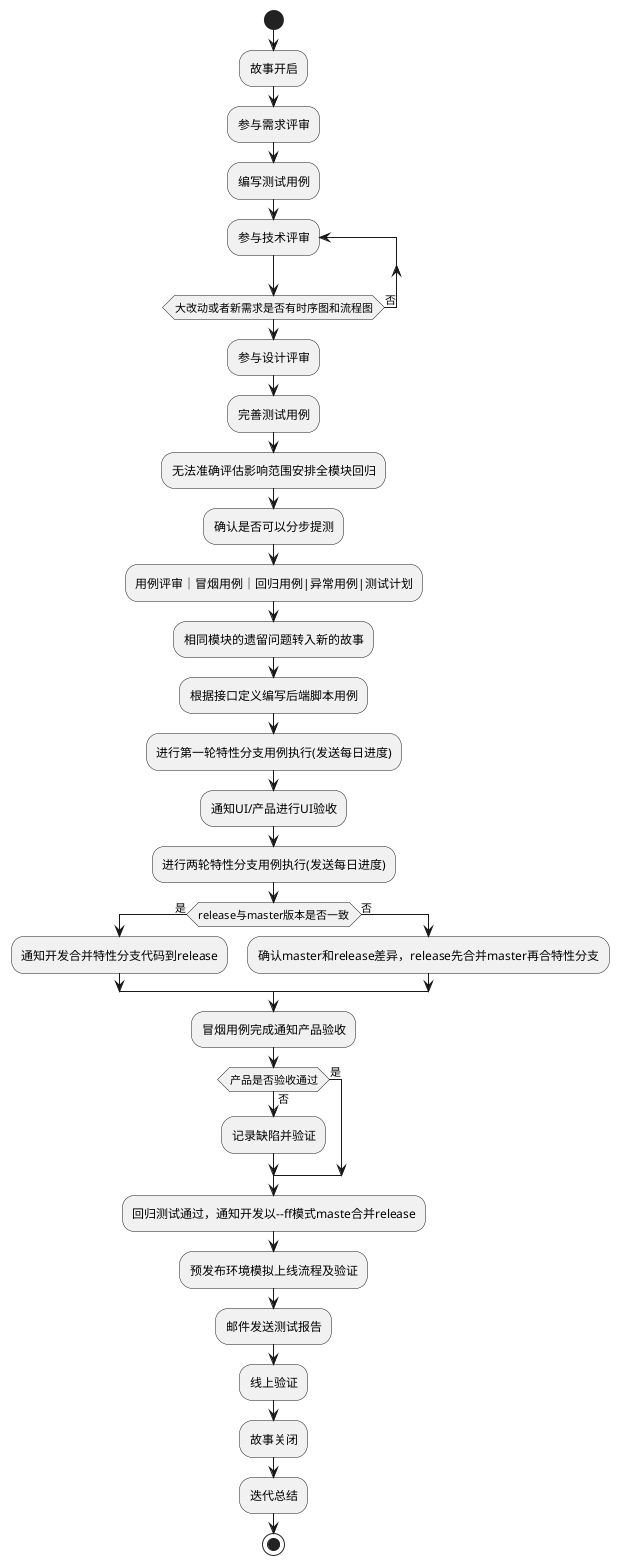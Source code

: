 @startuml
skinparam ConditionEndStyle hline
start
:故事开启;
:参与需求评审;
:编写测试用例;
repeat:参与技术评审
repeat while(大改动或者新需求是否有时序图和流程图) is (否)
:参与设计评审;
:完善测试用例;
:无法准确评估影响范围安排全模块回归;
:确认是否可以分步提测;
:用例评审｜冒烟用例｜回归用例|异常用例|测试计划;
:相同模块的遗留问题转入新的故事;
:根据接口定义编写后端脚本用例;
:进行第一轮特性分支用例执行(发送每日进度);
:通知UI/产品进行UI验收;
:进行两轮特性分支用例执行(发送每日进度);
if(release与master版本是否一致) then (是)
    :通知开发合并特性分支代码到release;
else(否)
    :确认master和release差异，release先合并master再合特性分支;
endif
:冒烟用例完成通知产品验收;
if(产品是否验收通过) then(否)
    :记录缺陷并验证;
else(是)  
endif
:回归测试通过，通知开发以--ff模式maste合并release;
:预发布环境模拟上线流程及验证;
:邮件发送测试报告;
:线上验证;
:故事关闭;
:迭代总结;
stop
@enduml